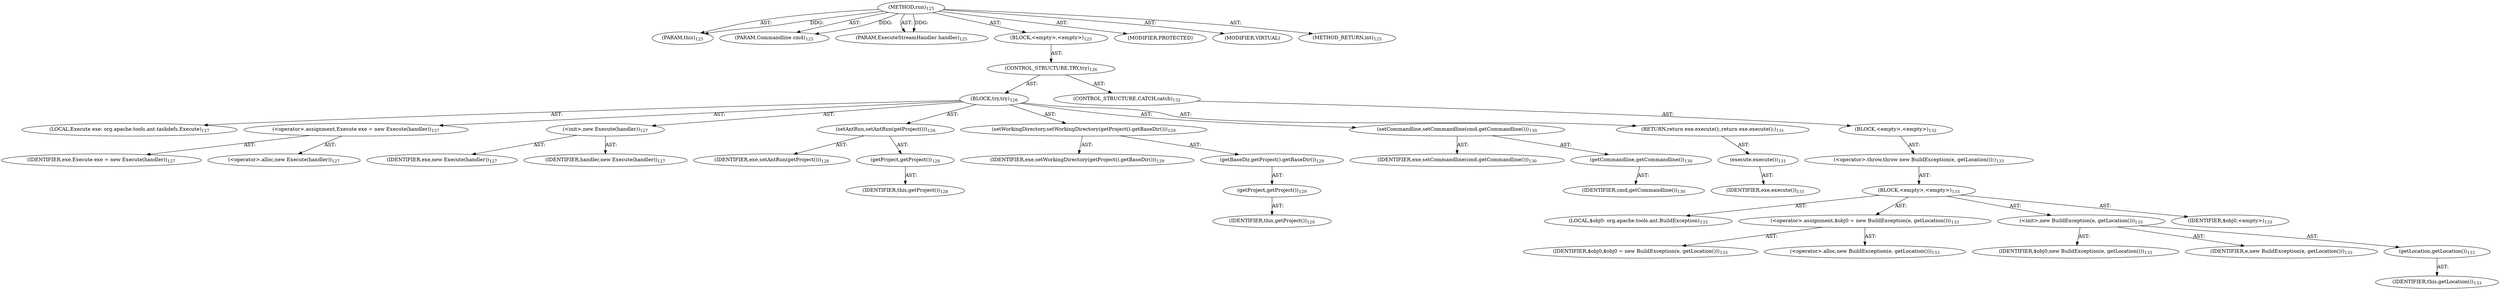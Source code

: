 digraph "run" {  
"111669149700" [label = <(METHOD,run)<SUB>125</SUB>> ]
"115964116993" [label = <(PARAM,this)<SUB>125</SUB>> ]
"115964117000" [label = <(PARAM,Commandline cmd)<SUB>125</SUB>> ]
"115964117001" [label = <(PARAM,ExecuteStreamHandler handler)<SUB>125</SUB>> ]
"25769803781" [label = <(BLOCK,&lt;empty&gt;,&lt;empty&gt;)<SUB>125</SUB>> ]
"47244640257" [label = <(CONTROL_STRUCTURE,TRY,try)<SUB>126</SUB>> ]
"25769803782" [label = <(BLOCK,try,try)<SUB>126</SUB>> ]
"94489280513" [label = <(LOCAL,Execute exe: org.apache.tools.ant.taskdefs.Execute)<SUB>127</SUB>> ]
"30064771088" [label = <(&lt;operator&gt;.assignment,Execute exe = new Execute(handler))<SUB>127</SUB>> ]
"68719476754" [label = <(IDENTIFIER,exe,Execute exe = new Execute(handler))<SUB>127</SUB>> ]
"30064771089" [label = <(&lt;operator&gt;.alloc,new Execute(handler))<SUB>127</SUB>> ]
"30064771090" [label = <(&lt;init&gt;,new Execute(handler))<SUB>127</SUB>> ]
"68719476755" [label = <(IDENTIFIER,exe,new Execute(handler))<SUB>127</SUB>> ]
"68719476756" [label = <(IDENTIFIER,handler,new Execute(handler))<SUB>127</SUB>> ]
"30064771091" [label = <(setAntRun,setAntRun(getProject()))<SUB>128</SUB>> ]
"68719476757" [label = <(IDENTIFIER,exe,setAntRun(getProject()))<SUB>128</SUB>> ]
"30064771092" [label = <(getProject,getProject())<SUB>128</SUB>> ]
"68719476737" [label = <(IDENTIFIER,this,getProject())<SUB>128</SUB>> ]
"30064771093" [label = <(setWorkingDirectory,setWorkingDirectory(getProject().getBaseDir()))<SUB>129</SUB>> ]
"68719476758" [label = <(IDENTIFIER,exe,setWorkingDirectory(getProject().getBaseDir()))<SUB>129</SUB>> ]
"30064771094" [label = <(getBaseDir,getProject().getBaseDir())<SUB>129</SUB>> ]
"30064771095" [label = <(getProject,getProject())<SUB>129</SUB>> ]
"68719476738" [label = <(IDENTIFIER,this,getProject())<SUB>129</SUB>> ]
"30064771096" [label = <(setCommandline,setCommandline(cmd.getCommandline()))<SUB>130</SUB>> ]
"68719476759" [label = <(IDENTIFIER,exe,setCommandline(cmd.getCommandline()))<SUB>130</SUB>> ]
"30064771097" [label = <(getCommandline,getCommandline())<SUB>130</SUB>> ]
"68719476760" [label = <(IDENTIFIER,cmd,getCommandline())<SUB>130</SUB>> ]
"146028888066" [label = <(RETURN,return exe.execute();,return exe.execute();)<SUB>131</SUB>> ]
"30064771098" [label = <(execute,execute())<SUB>131</SUB>> ]
"68719476761" [label = <(IDENTIFIER,exe,execute())<SUB>131</SUB>> ]
"47244640258" [label = <(CONTROL_STRUCTURE,CATCH,catch)<SUB>132</SUB>> ]
"25769803783" [label = <(BLOCK,&lt;empty&gt;,&lt;empty&gt;)<SUB>132</SUB>> ]
"30064771099" [label = <(&lt;operator&gt;.throw,throw new BuildException(e, getLocation());)<SUB>133</SUB>> ]
"25769803784" [label = <(BLOCK,&lt;empty&gt;,&lt;empty&gt;)<SUB>133</SUB>> ]
"94489280514" [label = <(LOCAL,$obj0: org.apache.tools.ant.BuildException)<SUB>133</SUB>> ]
"30064771100" [label = <(&lt;operator&gt;.assignment,$obj0 = new BuildException(e, getLocation()))<SUB>133</SUB>> ]
"68719476762" [label = <(IDENTIFIER,$obj0,$obj0 = new BuildException(e, getLocation()))<SUB>133</SUB>> ]
"30064771101" [label = <(&lt;operator&gt;.alloc,new BuildException(e, getLocation()))<SUB>133</SUB>> ]
"30064771102" [label = <(&lt;init&gt;,new BuildException(e, getLocation()))<SUB>133</SUB>> ]
"68719476763" [label = <(IDENTIFIER,$obj0,new BuildException(e, getLocation()))<SUB>133</SUB>> ]
"68719476764" [label = <(IDENTIFIER,e,new BuildException(e, getLocation()))<SUB>133</SUB>> ]
"30064771103" [label = <(getLocation,getLocation())<SUB>133</SUB>> ]
"68719476739" [label = <(IDENTIFIER,this,getLocation())<SUB>133</SUB>> ]
"68719476765" [label = <(IDENTIFIER,$obj0,&lt;empty&gt;)<SUB>133</SUB>> ]
"133143986186" [label = <(MODIFIER,PROTECTED)> ]
"133143986187" [label = <(MODIFIER,VIRTUAL)> ]
"128849018884" [label = <(METHOD_RETURN,int)<SUB>125</SUB>> ]
  "111669149700" -> "115964116993"  [ label = "AST: "] 
  "111669149700" -> "115964117000"  [ label = "AST: "] 
  "111669149700" -> "115964117001"  [ label = "AST: "] 
  "111669149700" -> "25769803781"  [ label = "AST: "] 
  "111669149700" -> "133143986186"  [ label = "AST: "] 
  "111669149700" -> "133143986187"  [ label = "AST: "] 
  "111669149700" -> "128849018884"  [ label = "AST: "] 
  "25769803781" -> "47244640257"  [ label = "AST: "] 
  "47244640257" -> "25769803782"  [ label = "AST: "] 
  "47244640257" -> "47244640258"  [ label = "AST: "] 
  "25769803782" -> "94489280513"  [ label = "AST: "] 
  "25769803782" -> "30064771088"  [ label = "AST: "] 
  "25769803782" -> "30064771090"  [ label = "AST: "] 
  "25769803782" -> "30064771091"  [ label = "AST: "] 
  "25769803782" -> "30064771093"  [ label = "AST: "] 
  "25769803782" -> "30064771096"  [ label = "AST: "] 
  "25769803782" -> "146028888066"  [ label = "AST: "] 
  "30064771088" -> "68719476754"  [ label = "AST: "] 
  "30064771088" -> "30064771089"  [ label = "AST: "] 
  "30064771090" -> "68719476755"  [ label = "AST: "] 
  "30064771090" -> "68719476756"  [ label = "AST: "] 
  "30064771091" -> "68719476757"  [ label = "AST: "] 
  "30064771091" -> "30064771092"  [ label = "AST: "] 
  "30064771092" -> "68719476737"  [ label = "AST: "] 
  "30064771093" -> "68719476758"  [ label = "AST: "] 
  "30064771093" -> "30064771094"  [ label = "AST: "] 
  "30064771094" -> "30064771095"  [ label = "AST: "] 
  "30064771095" -> "68719476738"  [ label = "AST: "] 
  "30064771096" -> "68719476759"  [ label = "AST: "] 
  "30064771096" -> "30064771097"  [ label = "AST: "] 
  "30064771097" -> "68719476760"  [ label = "AST: "] 
  "146028888066" -> "30064771098"  [ label = "AST: "] 
  "30064771098" -> "68719476761"  [ label = "AST: "] 
  "47244640258" -> "25769803783"  [ label = "AST: "] 
  "25769803783" -> "30064771099"  [ label = "AST: "] 
  "30064771099" -> "25769803784"  [ label = "AST: "] 
  "25769803784" -> "94489280514"  [ label = "AST: "] 
  "25769803784" -> "30064771100"  [ label = "AST: "] 
  "25769803784" -> "30064771102"  [ label = "AST: "] 
  "25769803784" -> "68719476765"  [ label = "AST: "] 
  "30064771100" -> "68719476762"  [ label = "AST: "] 
  "30064771100" -> "30064771101"  [ label = "AST: "] 
  "30064771102" -> "68719476763"  [ label = "AST: "] 
  "30064771102" -> "68719476764"  [ label = "AST: "] 
  "30064771102" -> "30064771103"  [ label = "AST: "] 
  "30064771103" -> "68719476739"  [ label = "AST: "] 
  "111669149700" -> "115964116993"  [ label = "DDG: "] 
  "111669149700" -> "115964117000"  [ label = "DDG: "] 
  "111669149700" -> "115964117001"  [ label = "DDG: "] 
}
